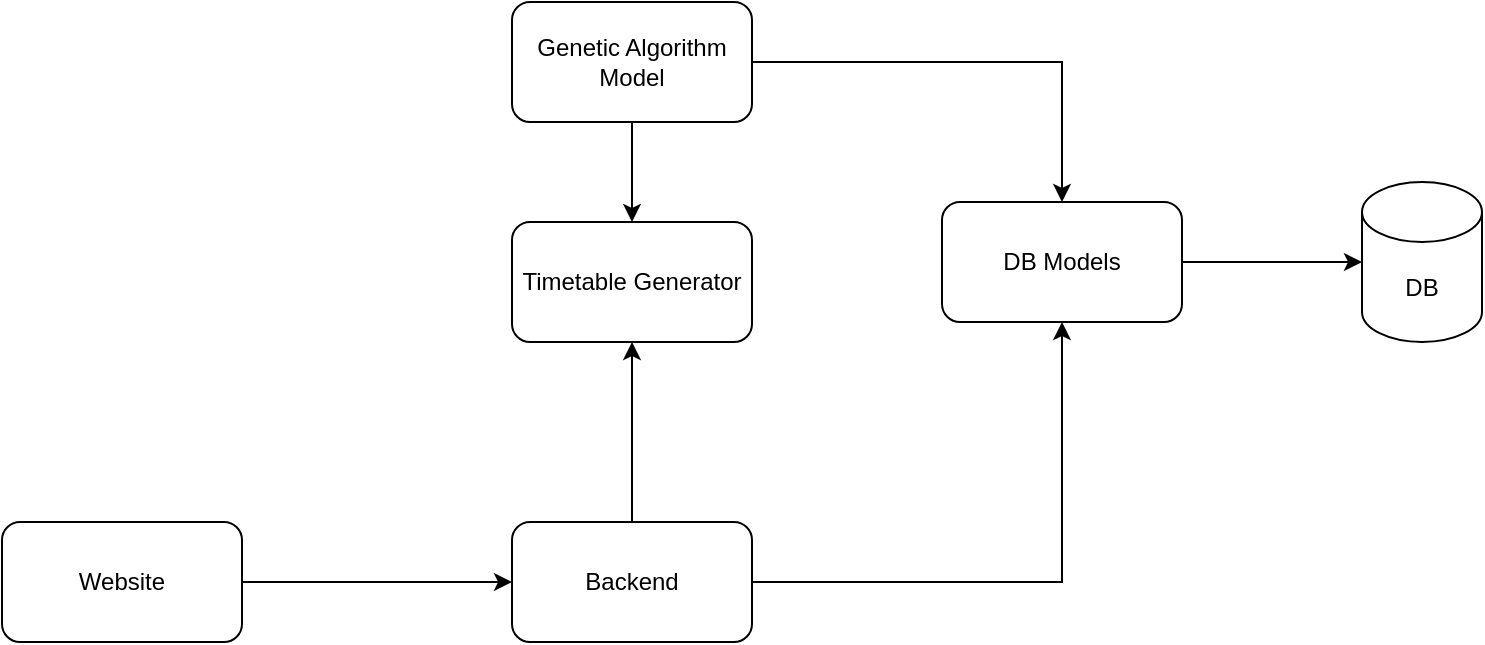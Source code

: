 <mxfile version="20.5.3" type="github">
  <diagram id="Y_f2DOLCJNhr2vDUj-jW" name="Page-1">
    <mxGraphModel dx="1278" dy="583" grid="1" gridSize="10" guides="1" tooltips="1" connect="1" arrows="1" fold="1" page="1" pageScale="1" pageWidth="850" pageHeight="1100" math="0" shadow="0">
      <root>
        <mxCell id="0" />
        <mxCell id="1" parent="0" />
        <mxCell id="KxwpUGGH7_l-fyKmkpRd-1" value="DB" style="shape=cylinder3;whiteSpace=wrap;html=1;boundedLbl=1;backgroundOutline=1;size=15;" vertex="1" parent="1">
          <mxGeometry x="720" y="170" width="60" height="80" as="geometry" />
        </mxCell>
        <mxCell id="KxwpUGGH7_l-fyKmkpRd-22" style="edgeStyle=orthogonalEdgeStyle;rounded=0;orthogonalLoop=1;jettySize=auto;html=1;exitX=1;exitY=0.5;exitDx=0;exitDy=0;entryX=0;entryY=0.5;entryDx=0;entryDy=0;" edge="1" parent="1" source="KxwpUGGH7_l-fyKmkpRd-11" target="KxwpUGGH7_l-fyKmkpRd-17">
          <mxGeometry relative="1" as="geometry" />
        </mxCell>
        <mxCell id="KxwpUGGH7_l-fyKmkpRd-11" value="Website" style="rounded=1;whiteSpace=wrap;html=1;" vertex="1" parent="1">
          <mxGeometry x="40" y="340" width="120" height="60" as="geometry" />
        </mxCell>
        <mxCell id="KxwpUGGH7_l-fyKmkpRd-12" value="Timetable Generator" style="rounded=1;whiteSpace=wrap;html=1;" vertex="1" parent="1">
          <mxGeometry x="295" y="190" width="120" height="60" as="geometry" />
        </mxCell>
        <mxCell id="KxwpUGGH7_l-fyKmkpRd-14" style="edgeStyle=orthogonalEdgeStyle;rounded=0;orthogonalLoop=1;jettySize=auto;html=1;exitX=0.5;exitY=1;exitDx=0;exitDy=0;entryX=0.5;entryY=0;entryDx=0;entryDy=0;" edge="1" parent="1" source="KxwpUGGH7_l-fyKmkpRd-13" target="KxwpUGGH7_l-fyKmkpRd-12">
          <mxGeometry relative="1" as="geometry" />
        </mxCell>
        <mxCell id="KxwpUGGH7_l-fyKmkpRd-21" style="edgeStyle=orthogonalEdgeStyle;rounded=0;orthogonalLoop=1;jettySize=auto;html=1;exitX=1;exitY=0.5;exitDx=0;exitDy=0;entryX=0.5;entryY=0;entryDx=0;entryDy=0;" edge="1" parent="1" source="KxwpUGGH7_l-fyKmkpRd-13" target="KxwpUGGH7_l-fyKmkpRd-15">
          <mxGeometry relative="1" as="geometry" />
        </mxCell>
        <mxCell id="KxwpUGGH7_l-fyKmkpRd-13" value="Genetic Algorithm Model" style="rounded=1;whiteSpace=wrap;html=1;" vertex="1" parent="1">
          <mxGeometry x="295" y="80" width="120" height="60" as="geometry" />
        </mxCell>
        <mxCell id="KxwpUGGH7_l-fyKmkpRd-16" style="edgeStyle=orthogonalEdgeStyle;rounded=0;orthogonalLoop=1;jettySize=auto;html=1;exitX=1;exitY=0.5;exitDx=0;exitDy=0;entryX=0;entryY=0.5;entryDx=0;entryDy=0;entryPerimeter=0;" edge="1" parent="1" source="KxwpUGGH7_l-fyKmkpRd-15" target="KxwpUGGH7_l-fyKmkpRd-1">
          <mxGeometry relative="1" as="geometry" />
        </mxCell>
        <mxCell id="KxwpUGGH7_l-fyKmkpRd-15" value="DB Models" style="rounded=1;whiteSpace=wrap;html=1;" vertex="1" parent="1">
          <mxGeometry x="510" y="180" width="120" height="60" as="geometry" />
        </mxCell>
        <mxCell id="KxwpUGGH7_l-fyKmkpRd-18" style="edgeStyle=orthogonalEdgeStyle;rounded=0;orthogonalLoop=1;jettySize=auto;html=1;exitX=1;exitY=0.5;exitDx=0;exitDy=0;entryX=0.5;entryY=1;entryDx=0;entryDy=0;" edge="1" parent="1" source="KxwpUGGH7_l-fyKmkpRd-17" target="KxwpUGGH7_l-fyKmkpRd-15">
          <mxGeometry relative="1" as="geometry" />
        </mxCell>
        <mxCell id="KxwpUGGH7_l-fyKmkpRd-19" style="edgeStyle=orthogonalEdgeStyle;rounded=0;orthogonalLoop=1;jettySize=auto;html=1;exitX=0.5;exitY=0;exitDx=0;exitDy=0;entryX=0.5;entryY=1;entryDx=0;entryDy=0;" edge="1" parent="1" source="KxwpUGGH7_l-fyKmkpRd-17" target="KxwpUGGH7_l-fyKmkpRd-12">
          <mxGeometry relative="1" as="geometry" />
        </mxCell>
        <mxCell id="KxwpUGGH7_l-fyKmkpRd-17" value="Backend" style="rounded=1;whiteSpace=wrap;html=1;" vertex="1" parent="1">
          <mxGeometry x="295" y="340" width="120" height="60" as="geometry" />
        </mxCell>
      </root>
    </mxGraphModel>
  </diagram>
</mxfile>
